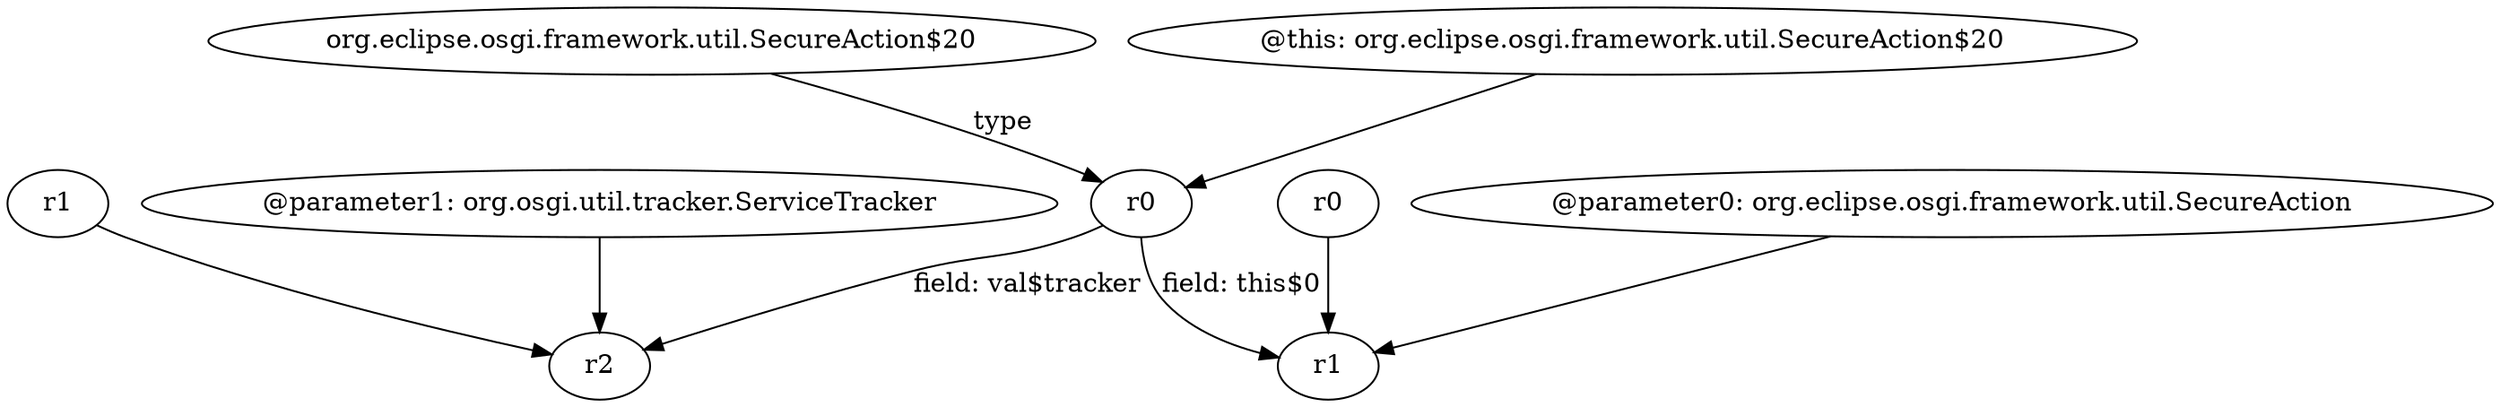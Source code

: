 digraph g {
0[label="r0"]
1[label="r2"]
0->1[label="field: val$tracker"]
2[label="org.eclipse.osgi.framework.util.SecureAction$20"]
2->0[label="type"]
3[label="r1"]
0->3[label="field: this$0"]
4[label="r0"]
4->3[label=""]
5[label="@this: org.eclipse.osgi.framework.util.SecureAction$20"]
5->0[label=""]
6[label="@parameter1: org.osgi.util.tracker.ServiceTracker"]
6->1[label=""]
7[label="r1"]
7->1[label=""]
8[label="@parameter0: org.eclipse.osgi.framework.util.SecureAction"]
8->3[label=""]
}